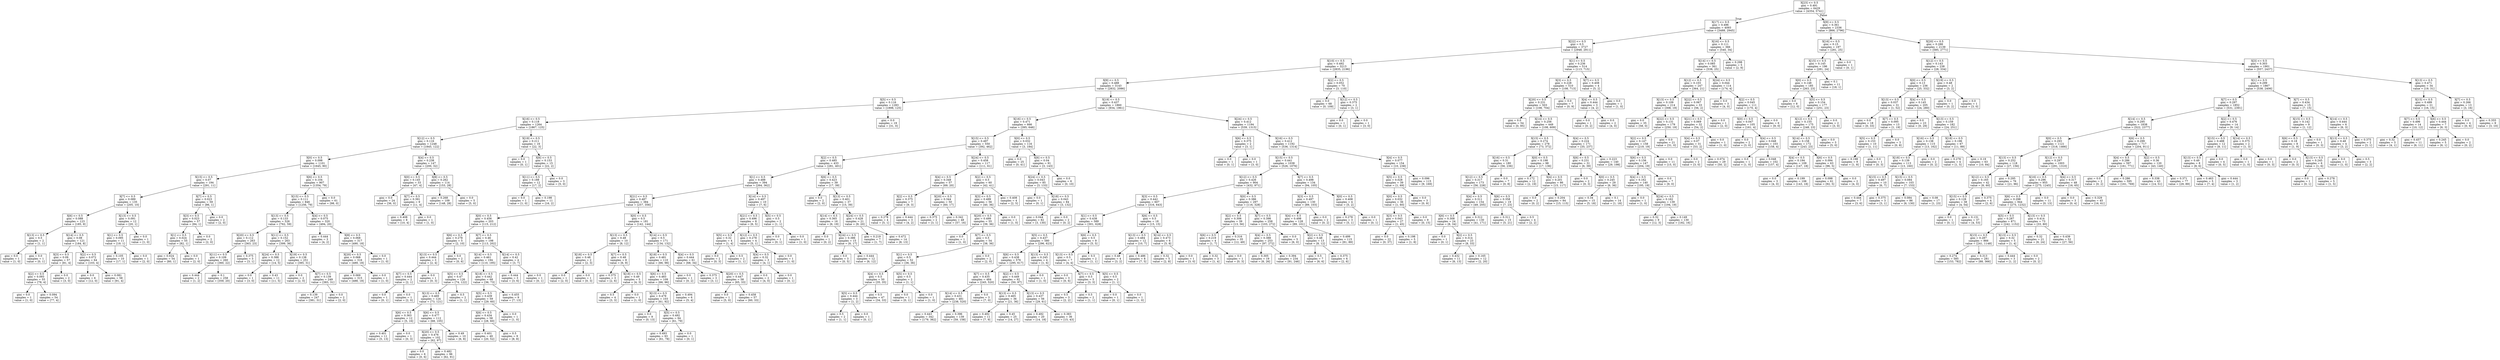 digraph Tree {
node [shape=box] ;
0 [label="X[23] <= 0.5\ngini = 0.491\nsamples = 6429\nvalue = [4354, 5741]"] ;
1 [label="X[17] <= 0.5\ngini = 0.496\nsamples = 4093\nvalue = [3488, 2945]"] ;
0 -> 1 [labeldistance=2.5, labelangle=45, headlabel="True"] ;
2 [label="X[22] <= 0.5\ngini = 0.5\nsamples = 3727\nvalue = [2948, 2911]"] ;
1 -> 2 ;
3 [label="X[10] <= 0.5\ngini = 0.492\nsamples = 3213\nvalue = [2835, 2196]"] ;
2 -> 3 ;
4 [label="X[9] <= 0.5\ngini = 0.488\nsamples = 3143\nvalue = [2832, 2086]"] ;
3 -> 4 ;
5 [label="X[5] <= 0.5\ngini = 0.116\nsamples = 1283\nvalue = [1898, 125]"] ;
4 -> 5 ;
6 [label="X[16] <= 0.5\ngini = 0.118\nsamples = 1264\nvalue = [1867, 125]"] ;
5 -> 6 ;
7 [label="X[12] <= 0.5\ngini = 0.116\nsamples = 1248\nvalue = [1845, 122]"] ;
6 -> 7 ;
8 [label="X[0] <= 0.5\ngini = 0.098\nsamples = 1101\nvalue = [1645, 90]"] ;
7 -> 8 ;
9 [label="X[15] <= 0.5\ngini = 0.07\nsamples = 194\nvalue = [291, 11]"] ;
8 -> 9 ;
10 [label="X[7] <= 0.5\ngini = 0.089\nsamples = 135\nvalue = [205, 10]"] ;
9 -> 10 ;
11 [label="X[6] <= 0.5\ngini = 0.088\nsamples = 123\nvalue = [185, 9]"] ;
10 -> 11 ;
12 [label="X[13] <= 0.5\ngini = 0.5\nsamples = 2\nvalue = [1, 1]"] ;
11 -> 12 ;
13 [label="gini = 0.0\nsamples = 1\nvalue = [1, 0]"] ;
12 -> 13 ;
14 [label="gini = 0.0\nsamples = 1\nvalue = [0, 1]"] ;
12 -> 14 ;
15 [label="X[14] <= 0.5\ngini = 0.08\nsamples = 121\nvalue = [184, 8]"] ;
11 -> 15 ;
16 [label="X[3] <= 0.5\ngini = 0.09\nsamples = 57\nvalue = [81, 4]"] ;
15 -> 16 ;
17 [label="X[2] <= 0.5\ngini = 0.093\nsamples = 55\nvalue = [78, 4]"] ;
16 -> 17 ;
18 [label="gini = 0.0\nsamples = 1\nvalue = [1, 0]"] ;
17 -> 18 ;
19 [label="gini = 0.094\nsamples = 54\nvalue = [77, 4]"] ;
17 -> 19 ;
20 [label="gini = 0.0\nsamples = 2\nvalue = [3, 0]"] ;
16 -> 20 ;
21 [label="X[2] <= 0.5\ngini = 0.072\nsamples = 64\nvalue = [103, 4]"] ;
15 -> 21 ;
22 [label="gini = 0.0\nsamples = 6\nvalue = [12, 0]"] ;
21 -> 22 ;
23 [label="gini = 0.081\nsamples = 58\nvalue = [91, 4]"] ;
21 -> 23 ;
24 [label="X[13] <= 0.5\ngini = 0.091\nsamples = 12\nvalue = [20, 1]"] ;
10 -> 24 ;
25 [label="X[1] <= 0.5\ngini = 0.095\nsamples = 11\nvalue = [19, 1]"] ;
24 -> 25 ;
26 [label="gini = 0.105\nsamples = 10\nvalue = [17, 1]"] ;
25 -> 26 ;
27 [label="gini = 0.0\nsamples = 1\nvalue = [2, 0]"] ;
25 -> 27 ;
28 [label="gini = 0.0\nsamples = 1\nvalue = [1, 0]"] ;
24 -> 28 ;
29 [label="X[7] <= 0.5\ngini = 0.023\nsamples = 59\nvalue = [86, 1]"] ;
9 -> 29 ;
30 [label="X[3] <= 0.5\ngini = 0.023\nsamples = 57\nvalue = [84, 1]"] ;
29 -> 30 ;
31 [label="X[1] <= 0.5\ngini = 0.024\nsamples = 55\nvalue = [82, 1]"] ;
30 -> 31 ;
32 [label="gini = 0.024\nsamples = 54\nvalue = [80, 1]"] ;
31 -> 32 ;
33 [label="gini = 0.0\nsamples = 1\nvalue = [2, 0]"] ;
31 -> 33 ;
34 [label="gini = 0.0\nsamples = 2\nvalue = [2, 0]"] ;
30 -> 34 ;
35 [label="gini = 0.0\nsamples = 2\nvalue = [2, 0]"] ;
29 -> 35 ;
36 [label="X[6] <= 0.5\ngini = 0.104\nsamples = 907\nvalue = [1354, 79]"] ;
8 -> 36 ;
37 [label="X[15] <= 0.5\ngini = 0.111\nsamples = 846\nvalue = [1256, 79]"] ;
36 -> 37 ;
38 [label="X[13] <= 0.5\ngini = 0.133\nsamples = 526\nvalue = [762, 59]"] ;
37 -> 38 ;
39 [label="X[20] <= 0.5\ngini = 0.112\nsamples = 263\nvalue = [363, 23]"] ;
38 -> 39 ;
40 [label="X[11] <= 0.5\ngini = 0.109\nsamples = 260\nvalue = [360, 22]"] ;
39 -> 40 ;
41 [label="gini = 0.444\nsamples = 2\nvalue = [1, 2]"] ;
40 -> 41 ;
42 [label="gini = 0.1\nsamples = 258\nvalue = [359, 20]"] ;
40 -> 42 ;
43 [label="gini = 0.375\nsamples = 3\nvalue = [3, 1]"] ;
39 -> 43 ;
44 [label="X[11] <= 0.5\ngini = 0.152\nsamples = 263\nvalue = [399, 36]"] ;
38 -> 44 ;
45 [label="X[24] <= 0.5\ngini = 0.388\nsamples = 12\nvalue = [14, 5]"] ;
44 -> 45 ;
46 [label="gini = 0.0\nsamples = 1\nvalue = [3, 0]"] ;
45 -> 46 ;
47 [label="gini = 0.43\nsamples = 11\nvalue = [11, 5]"] ;
45 -> 47 ;
48 [label="X[19] <= 0.5\ngini = 0.138\nsamples = 251\nvalue = [385, 31]"] ;
44 -> 48 ;
49 [label="gini = 0.0\nsamples = 2\nvalue = [2, 0]"] ;
48 -> 49 ;
50 [label="X[7] <= 0.5\ngini = 0.139\nsamples = 249\nvalue = [383, 31]"] ;
48 -> 50 ;
51 [label="gini = 0.139\nsamples = 247\nvalue = [381, 31]"] ;
50 -> 51 ;
52 [label="gini = 0.0\nsamples = 2\nvalue = [2, 0]"] ;
50 -> 52 ;
53 [label="X[4] <= 0.5\ngini = 0.075\nsamples = 320\nvalue = [494, 20]"] ;
37 -> 53 ;
54 [label="gini = 0.444\nsamples = 3\nvalue = [4, 2]"] ;
53 -> 54 ;
55 [label="X[8] <= 0.5\ngini = 0.068\nsamples = 317\nvalue = [490, 18]"] ;
53 -> 55 ;
56 [label="X[20] <= 0.5\ngini = 0.068\nsamples = 316\nvalue = [489, 18]"] ;
55 -> 56 ;
57 [label="gini = 0.069\nsamples = 315\nvalue = [488, 18]"] ;
56 -> 57 ;
58 [label="gini = 0.0\nsamples = 1\nvalue = [1, 0]"] ;
56 -> 58 ;
59 [label="gini = 0.0\nsamples = 1\nvalue = [1, 0]"] ;
55 -> 59 ;
60 [label="gini = 0.0\nsamples = 61\nvalue = [98, 0]"] ;
36 -> 60 ;
61 [label="X[4] <= 0.5\ngini = 0.238\nsamples = 147\nvalue = [200, 32]"] ;
7 -> 61 ;
62 [label="X[0] <= 0.5\ngini = 0.145\nsamples = 33\nvalue = [47, 4]"] ;
61 -> 62 ;
63 [label="gini = 0.0\nsamples = 24\nvalue = [36, 0]"] ;
62 -> 63 ;
64 [label="X[7] <= 0.5\ngini = 0.391\nsamples = 9\nvalue = [11, 4]"] ;
62 -> 64 ;
65 [label="gini = 0.408\nsamples = 8\nvalue = [10, 4]"] ;
64 -> 65 ;
66 [label="gini = 0.0\nsamples = 1\nvalue = [1, 0]"] ;
64 -> 66 ;
67 [label="X[8] <= 0.5\ngini = 0.262\nsamples = 114\nvalue = [153, 28]"] ;
61 -> 67 ;
68 [label="gini = 0.268\nsamples = 109\nvalue = [148, 28]"] ;
67 -> 68 ;
69 [label="gini = 0.0\nsamples = 5\nvalue = [5, 0]"] ;
67 -> 69 ;
70 [label="X[19] <= 0.5\ngini = 0.211\nsamples = 16\nvalue = [22, 3]"] ;
6 -> 70 ;
71 [label="gini = 0.0\nsamples = 1\nvalue = [0, 1]"] ;
70 -> 71 ;
72 [label="X[6] <= 0.5\ngini = 0.153\nsamples = 15\nvalue = [22, 2]"] ;
70 -> 72 ;
73 [label="X[11] <= 0.5\ngini = 0.188\nsamples = 12\nvalue = [17, 2]"] ;
72 -> 73 ;
74 [label="gini = 0.0\nsamples = 1\nvalue = [1, 0]"] ;
73 -> 74 ;
75 [label="gini = 0.198\nsamples = 11\nvalue = [16, 2]"] ;
73 -> 75 ;
76 [label="gini = 0.0\nsamples = 3\nvalue = [5, 0]"] ;
72 -> 76 ;
77 [label="gini = 0.0\nsamples = 19\nvalue = [31, 0]"] ;
5 -> 77 ;
78 [label="X[19] <= 0.5\ngini = 0.437\nsamples = 1860\nvalue = [934, 1961]"] ;
4 -> 78 ;
79 [label="X[16] <= 0.5\ngini = 0.471\nsamples = 666\nvalue = [395, 646]"] ;
78 -> 79 ;
80 [label="X[15] <= 0.5\ngini = 0.497\nsamples = 550\nvalue = [392, 462]"] ;
79 -> 80 ;
81 [label="X[2] <= 0.5\ngini = 0.485\nsamples = 433\nvalue = [281, 401]"] ;
80 -> 81 ;
82 [label="X[1] <= 0.5\ngini = 0.488\nsamples = 394\nvalue = [264, 362]"] ;
81 -> 82 ;
83 [label="X[21] <= 0.5\ngini = 0.487\nsamples = 384\nvalue = [257, 356]"] ;
82 -> 83 ;
84 [label="X[0] <= 0.5\ngini = 0.456\nsamples = 203\nvalue = [115, 212]"] ;
83 -> 84 ;
85 [label="X[6] <= 0.5\ngini = 0.278\nsamples = 5\nvalue = [2, 10]"] ;
84 -> 85 ;
86 [label="X[13] <= 0.5\ngini = 0.444\nsamples = 3\nvalue = [2, 4]"] ;
85 -> 86 ;
87 [label="X[7] <= 0.5\ngini = 0.444\nsamples = 2\nvalue = [2, 1]"] ;
86 -> 87 ;
88 [label="gini = 0.0\nsamples = 1\nvalue = [0, 1]"] ;
87 -> 88 ;
89 [label="gini = 0.0\nsamples = 1\nvalue = [2, 0]"] ;
87 -> 89 ;
90 [label="gini = 0.0\nsamples = 1\nvalue = [0, 3]"] ;
86 -> 90 ;
91 [label="gini = 0.0\nsamples = 2\nvalue = [0, 6]"] ;
85 -> 91 ;
92 [label="X[7] <= 0.5\ngini = 0.46\nsamples = 198\nvalue = [113, 202]"] ;
84 -> 92 ;
93 [label="X[14] <= 0.5\ngini = 0.461\nsamples = 194\nvalue = [110, 195]"] ;
92 -> 93 ;
94 [label="X[5] <= 0.5\ngini = 0.47\nsamples = 126\nvalue = [74, 122]"] ;
93 -> 94 ;
95 [label="X[13] <= 0.5\ngini = 0.469\nsamples = 124\nvalue = [73, 121]"] ;
94 -> 95 ;
96 [label="X[6] <= 0.5\ngini = 0.363\nsamples = 12\nvalue = [5, 16]"] ;
95 -> 96 ;
97 [label="gini = 0.401\nsamples = 11\nvalue = [5, 13]"] ;
96 -> 97 ;
98 [label="gini = 0.0\nsamples = 1\nvalue = [0, 3]"] ;
96 -> 98 ;
99 [label="X[6] <= 0.5\ngini = 0.477\nsamples = 112\nvalue = [68, 105]"] ;
95 -> 99 ;
100 [label="X[20] <= 0.5\ngini = 0.476\nsamples = 102\nvalue = [62, 97]"] ;
99 -> 100 ;
101 [label="gini = 0.0\nsamples = 6\nvalue = [0, 6]"] ;
100 -> 101 ;
102 [label="gini = 0.482\nsamples = 96\nvalue = [62, 91]"] ;
100 -> 102 ;
103 [label="gini = 0.49\nsamples = 10\nvalue = [6, 8]"] ;
99 -> 103 ;
104 [label="gini = 0.5\nsamples = 2\nvalue = [1, 1]"] ;
94 -> 104 ;
105 [label="X[18] <= 0.5\ngini = 0.442\nsamples = 68\nvalue = [36, 73]"] ;
93 -> 105 ;
106 [label="X[5] <= 0.5\ngini = 0.439\nsamples = 59\nvalue = [29, 60]"] ;
105 -> 106 ;
107 [label="X[6] <= 0.5\ngini = 0.434\nsamples = 58\nvalue = [28, 60]"] ;
106 -> 107 ;
108 [label="gini = 0.401\nsamples = 49\nvalue = [20, 52]"] ;
107 -> 108 ;
109 [label="gini = 0.5\nsamples = 9\nvalue = [8, 8]"] ;
107 -> 109 ;
110 [label="gini = 0.0\nsamples = 1\nvalue = [1, 0]"] ;
106 -> 110 ;
111 [label="gini = 0.455\nsamples = 9\nvalue = [7, 13]"] ;
105 -> 111 ;
112 [label="X[14] <= 0.5\ngini = 0.42\nsamples = 4\nvalue = [3, 7]"] ;
92 -> 112 ;
113 [label="gini = 0.444\nsamples = 3\nvalue = [3, 6]"] ;
112 -> 113 ;
114 [label="gini = 0.0\nsamples = 1\nvalue = [0, 1]"] ;
112 -> 114 ;
115 [label="X[0] <= 0.5\ngini = 0.5\nsamples = 181\nvalue = [142, 144]"] ;
83 -> 115 ;
116 [label="X[13] <= 0.5\ngini = 0.48\nsamples = 10\nvalue = [8, 12]"] ;
115 -> 116 ;
117 [label="X[18] <= 0.5\ngini = 0.48\nsamples = 2\nvalue = [2, 3]"] ;
116 -> 117 ;
118 [label="gini = 0.0\nsamples = 1\nvalue = [2, 0]"] ;
117 -> 118 ;
119 [label="gini = 0.0\nsamples = 1\nvalue = [0, 3]"] ;
117 -> 119 ;
120 [label="X[7] <= 0.5\ngini = 0.48\nsamples = 8\nvalue = [6, 9]"] ;
116 -> 120 ;
121 [label="gini = 0.375\nsamples = 3\nvalue = [2, 6]"] ;
120 -> 121 ;
122 [label="X[18] <= 0.5\ngini = 0.49\nsamples = 5\nvalue = [4, 3]"] ;
120 -> 122 ;
123 [label="gini = 0.5\nsamples = 4\nvalue = [3, 3]"] ;
122 -> 123 ;
124 [label="gini = 0.0\nsamples = 1\nvalue = [1, 0]"] ;
122 -> 124 ;
125 [label="X[14] <= 0.5\ngini = 0.5\nsamples = 171\nvalue = [134, 132]"] ;
115 -> 125 ;
126 [label="X[18] <= 0.5\ngini = 0.481\nsamples = 110\nvalue = [66, 98]"] ;
125 -> 126 ;
127 [label="X[6] <= 0.5\ngini = 0.483\nsamples = 109\nvalue = [66, 96]"] ;
126 -> 127 ;
128 [label="X[13] <= 0.5\ngini = 0.479\nsamples = 103\nvalue = [61, 92]"] ;
127 -> 128 ;
129 [label="gini = 0.0\nsamples = 9\nvalue = [0, 13]"] ;
128 -> 129 ;
130 [label="X[5] <= 0.5\ngini = 0.492\nsamples = 94\nvalue = [61, 79]"] ;
128 -> 130 ;
131 [label="gini = 0.493\nsamples = 93\nvalue = [61, 78]"] ;
130 -> 131 ;
132 [label="gini = 0.0\nsamples = 1\nvalue = [0, 1]"] ;
130 -> 132 ;
133 [label="gini = 0.494\nsamples = 6\nvalue = [5, 4]"] ;
127 -> 133 ;
134 [label="gini = 0.0\nsamples = 1\nvalue = [0, 2]"] ;
126 -> 134 ;
135 [label="X[4] <= 0.5\ngini = 0.444\nsamples = 61\nvalue = [68, 34]"] ;
125 -> 135 ;
136 [label="gini = 0.375\nsamples = 3\nvalue = [3, 1]"] ;
135 -> 136 ;
137 [label="X[20] <= 0.5\ngini = 0.447\nsamples = 58\nvalue = [65, 33]"] ;
135 -> 137 ;
138 [label="gini = 0.0\nsamples = 1\nvalue = [5, 0]"] ;
137 -> 138 ;
139 [label="gini = 0.458\nsamples = 57\nvalue = [60, 33]"] ;
137 -> 139 ;
140 [label="X[14] <= 0.5\ngini = 0.497\nsamples = 10\nvalue = [7, 6]"] ;
82 -> 140 ;
141 [label="X[21] <= 0.5\ngini = 0.496\nsamples = 8\nvalue = [6, 5]"] ;
140 -> 141 ;
142 [label="X[5] <= 0.5\ngini = 0.32\nsamples = 4\nvalue = [1, 4]"] ;
141 -> 142 ;
143 [label="gini = 0.0\nsamples = 2\nvalue = [0, 3]"] ;
142 -> 143 ;
144 [label="gini = 0.5\nsamples = 2\nvalue = [1, 1]"] ;
142 -> 144 ;
145 [label="X[12] <= 0.5\ngini = 0.278\nsamples = 4\nvalue = [5, 1]"] ;
141 -> 145 ;
146 [label="X[4] <= 0.5\ngini = 0.32\nsamples = 3\nvalue = [4, 1]"] ;
145 -> 146 ;
147 [label="gini = 0.0\nsamples = 2\nvalue = [4, 0]"] ;
146 -> 147 ;
148 [label="gini = 0.0\nsamples = 1\nvalue = [0, 1]"] ;
146 -> 148 ;
149 [label="gini = 0.0\nsamples = 1\nvalue = [1, 0]"] ;
145 -> 149 ;
150 [label="X[5] <= 0.5\ngini = 0.5\nsamples = 2\nvalue = [1, 1]"] ;
140 -> 150 ;
151 [label="gini = 0.0\nsamples = 1\nvalue = [0, 1]"] ;
150 -> 151 ;
152 [label="gini = 0.0\nsamples = 1\nvalue = [1, 0]"] ;
150 -> 152 ;
153 [label="X[6] <= 0.5\ngini = 0.423\nsamples = 39\nvalue = [17, 39]"] ;
81 -> 153 ;
154 [label="gini = 0.0\nsamples = 2\nvalue = [2, 0]"] ;
153 -> 154 ;
155 [label="X[13] <= 0.5\ngini = 0.401\nsamples = 37\nvalue = [15, 39]"] ;
153 -> 155 ;
156 [label="X[14] <= 0.5\ngini = 0.365\nsamples = 16\nvalue = [6, 19]"] ;
155 -> 156 ;
157 [label="gini = 0.0\nsamples = 1\nvalue = [0, 2]"] ;
156 -> 157 ;
158 [label="X[24] <= 0.5\ngini = 0.386\nsamples = 15\nvalue = [6, 17]"] ;
156 -> 158 ;
159 [label="gini = 0.0\nsamples = 3\nvalue = [0, 5]"] ;
158 -> 159 ;
160 [label="gini = 0.444\nsamples = 12\nvalue = [6, 12]"] ;
158 -> 160 ;
161 [label="X[24] <= 0.5\ngini = 0.428\nsamples = 21\nvalue = [9, 20]"] ;
155 -> 161 ;
162 [label="gini = 0.219\nsamples = 7\nvalue = [1, 7]"] ;
161 -> 162 ;
163 [label="gini = 0.472\nsamples = 14\nvalue = [8, 13]"] ;
161 -> 163 ;
164 [label="X[24] <= 0.5\ngini = 0.458\nsamples = 117\nvalue = [111, 61]"] ;
80 -> 164 ;
165 [label="X[4] <= 0.5\ngini = 0.348\nsamples = 57\nvalue = [69, 20]"] ;
164 -> 165 ;
166 [label="X[2] <= 0.5\ngini = 0.375\nsamples = 7\nvalue = [9, 3]"] ;
165 -> 166 ;
167 [label="gini = 0.278\nsamples = 4\nvalue = [5, 1]"] ;
166 -> 167 ;
168 [label="gini = 0.444\nsamples = 3\nvalue = [4, 2]"] ;
166 -> 168 ;
169 [label="X[20] <= 0.5\ngini = 0.344\nsamples = 50\nvalue = [60, 17]"] ;
165 -> 169 ;
170 [label="gini = 0.375\nsamples = 2\nvalue = [3, 1]"] ;
169 -> 170 ;
171 [label="gini = 0.342\nsamples = 48\nvalue = [57, 16]"] ;
169 -> 171 ;
172 [label="X[2] <= 0.5\ngini = 0.5\nsamples = 60\nvalue = [42, 41]"] ;
164 -> 172 ;
173 [label="X[3] <= 0.5\ngini = 0.499\nsamples = 56\nvalue = [40, 36]"] ;
172 -> 173 ;
174 [label="X[20] <= 0.5\ngini = 0.499\nsamples = 55\nvalue = [39, 36]"] ;
173 -> 174 ;
175 [label="gini = 0.0\nsamples = 1\nvalue = [1, 0]"] ;
174 -> 175 ;
176 [label="X[7] <= 0.5\ngini = 0.5\nsamples = 54\nvalue = [38, 36]"] ;
174 -> 176 ;
177 [label="X[1] <= 0.5\ngini = 0.5\nsamples = 52\nvalue = [36, 36]"] ;
176 -> 177 ;
178 [label="X[4] <= 0.5\ngini = 0.5\nsamples = 50\nvalue = [35, 35]"] ;
177 -> 178 ;
179 [label="X[5] <= 0.5\ngini = 0.444\nsamples = 3\nvalue = [1, 2]"] ;
178 -> 179 ;
180 [label="gini = 0.5\nsamples = 2\nvalue = [1, 1]"] ;
179 -> 180 ;
181 [label="gini = 0.0\nsamples = 1\nvalue = [0, 1]"] ;
179 -> 181 ;
182 [label="gini = 0.5\nsamples = 47\nvalue = [34, 33]"] ;
178 -> 182 ;
183 [label="X[5] <= 0.5\ngini = 0.5\nsamples = 2\nvalue = [1, 1]"] ;
177 -> 183 ;
184 [label="gini = 0.0\nsamples = 1\nvalue = [0, 1]"] ;
183 -> 184 ;
185 [label="gini = 0.0\nsamples = 1\nvalue = [1, 0]"] ;
183 -> 185 ;
186 [label="gini = 0.0\nsamples = 2\nvalue = [2, 0]"] ;
176 -> 186 ;
187 [label="gini = 0.0\nsamples = 1\nvalue = [1, 0]"] ;
173 -> 187 ;
188 [label="gini = 0.408\nsamples = 4\nvalue = [2, 5]"] ;
172 -> 188 ;
189 [label="X[0] <= 0.5\ngini = 0.032\nsamples = 116\nvalue = [3, 184]"] ;
79 -> 189 ;
190 [label="gini = 0.0\nsamples = 25\nvalue = [0, 41]"] ;
189 -> 190 ;
191 [label="X[6] <= 0.5\ngini = 0.04\nsamples = 91\nvalue = [3, 143]"] ;
189 -> 191 ;
192 [label="X[24] <= 0.5\ngini = 0.043\nsamples = 85\nvalue = [3, 133]"] ;
191 -> 192 ;
193 [label="gini = 0.0\nsamples = 1\nvalue = [0, 1]"] ;
192 -> 193 ;
194 [label="X[18] <= 0.5\ngini = 0.043\nsamples = 84\nvalue = [3, 132]"] ;
192 -> 194 ;
195 [label="gini = 0.044\nsamples = 82\nvalue = [3, 130]"] ;
194 -> 195 ;
196 [label="gini = 0.0\nsamples = 2\nvalue = [0, 2]"] ;
194 -> 196 ;
197 [label="gini = 0.0\nsamples = 6\nvalue = [0, 10]"] ;
191 -> 197 ;
198 [label="X[24] <= 0.5\ngini = 0.412\nsamples = 1194\nvalue = [539, 1315]"] ;
78 -> 198 ;
199 [label="X[6] <= 0.5\ngini = 0.375\nsamples = 2\nvalue = [3, 1]"] ;
198 -> 199 ;
200 [label="gini = 0.0\nsamples = 1\nvalue = [0, 1]"] ;
199 -> 200 ;
201 [label="gini = 0.0\nsamples = 1\nvalue = [3, 0]"] ;
199 -> 201 ;
202 [label="X[16] <= 0.5\ngini = 0.412\nsamples = 1192\nvalue = [536, 1314]"] ;
198 -> 202 ;
203 [label="X[15] <= 0.5\ngini = 0.441\nsamples = 1038\nvalue = [526, 1076]"] ;
202 -> 203 ;
204 [label="X[12] <= 0.5\ngini = 0.426\nsamples = 904\nvalue = [432, 971]"] ;
203 -> 204 ;
205 [label="X[3] <= 0.5\ngini = 0.442\nsamples = 607\nvalue = [316, 643]"] ;
204 -> 205 ;
206 [label="X[1] <= 0.5\ngini = 0.438\nsamples = 589\nvalue = [301, 628]"] ;
205 -> 206 ;
207 [label="X[5] <= 0.5\ngini = 0.437\nsamples = 580\nvalue = [296, 623]"] ;
206 -> 207 ;
208 [label="X[6] <= 0.5\ngini = 0.438\nsamples = 576\nvalue = [295, 617]"] ;
207 -> 208 ;
209 [label="X[7] <= 0.5\ngini = 0.435\nsamples = 484\nvalue = [245, 520]"] ;
208 -> 209 ;
210 [label="X[14] <= 0.5\ngini = 0.431\nsamples = 481\nvalue = [238, 520]"] ;
209 -> 210 ;
211 [label="gini = 0.443\nsamples = 342\nvalue = [179, 362]"] ;
210 -> 211 ;
212 [label="gini = 0.396\nsamples = 139\nvalue = [59, 158]"] ;
210 -> 212 ;
213 [label="gini = 0.0\nsamples = 3\nvalue = [7, 0]"] ;
209 -> 213 ;
214 [label="X[2] <= 0.5\ngini = 0.449\nsamples = 92\nvalue = [50, 97]"] ;
208 -> 214 ;
215 [label="X[13] <= 0.5\ngini = 0.465\nsamples = 36\nvalue = [21, 36]"] ;
214 -> 215 ;
216 [label="gini = 0.492\nsamples = 11\nvalue = [7, 9]"] ;
215 -> 216 ;
217 [label="gini = 0.45\nsamples = 25\nvalue = [14, 27]"] ;
215 -> 217 ;
218 [label="X[13] <= 0.5\ngini = 0.437\nsamples = 56\nvalue = [29, 61]"] ;
214 -> 218 ;
219 [label="gini = 0.492\nsamples = 20\nvalue = [14, 18]"] ;
218 -> 219 ;
220 [label="gini = 0.383\nsamples = 36\nvalue = [15, 43]"] ;
218 -> 220 ;
221 [label="X[13] <= 0.5\ngini = 0.245\nsamples = 4\nvalue = [1, 6]"] ;
207 -> 221 ;
222 [label="gini = 0.0\nsamples = 1\nvalue = [1, 0]"] ;
221 -> 222 ;
223 [label="gini = 0.0\nsamples = 3\nvalue = [0, 6]"] ;
221 -> 223 ;
224 [label="X[6] <= 0.5\ngini = 0.5\nsamples = 9\nvalue = [5, 5]"] ;
206 -> 224 ;
225 [label="X[13] <= 0.5\ngini = 0.5\nsamples = 7\nvalue = [4, 4]"] ;
224 -> 225 ;
226 [label="X[7] <= 0.5\ngini = 0.5\nsamples = 5\nvalue = [3, 3]"] ;
225 -> 226 ;
227 [label="gini = 0.5\nsamples = 3\nvalue = [2, 2]"] ;
226 -> 227 ;
228 [label="gini = 0.5\nsamples = 2\nvalue = [1, 1]"] ;
226 -> 228 ;
229 [label="X[5] <= 0.5\ngini = 0.5\nsamples = 2\nvalue = [1, 1]"] ;
225 -> 229 ;
230 [label="gini = 0.0\nsamples = 1\nvalue = [0, 1]"] ;
229 -> 230 ;
231 [label="gini = 0.0\nsamples = 1\nvalue = [1, 0]"] ;
229 -> 231 ;
232 [label="gini = 0.5\nsamples = 2\nvalue = [1, 1]"] ;
224 -> 232 ;
233 [label="X[6] <= 0.5\ngini = 0.5\nsamples = 18\nvalue = [15, 15]"] ;
205 -> 233 ;
234 [label="X[13] <= 0.5\ngini = 0.484\nsamples = 12\nvalue = [10, 7]"] ;
233 -> 234 ;
235 [label="gini = 0.48\nsamples = 4\nvalue = [3, 2]"] ;
234 -> 235 ;
236 [label="gini = 0.486\nsamples = 8\nvalue = [7, 5]"] ;
234 -> 236 ;
237 [label="X[14] <= 0.5\ngini = 0.473\nsamples = 6\nvalue = [5, 8]"] ;
233 -> 237 ;
238 [label="gini = 0.32\nsamples = 5\nvalue = [2, 8]"] ;
237 -> 238 ;
239 [label="gini = 0.0\nsamples = 1\nvalue = [3, 0]"] ;
237 -> 239 ;
240 [label="X[0] <= 0.5\ngini = 0.386\nsamples = 297\nvalue = [116, 328]"] ;
204 -> 240 ;
241 [label="X[2] <= 0.5\ngini = 0.306\nsamples = 39\nvalue = [13, 56]"] ;
240 -> 241 ;
242 [label="X[6] <= 0.5\ngini = 0.219\nsamples = 4\nvalue = [1, 7]"] ;
241 -> 242 ;
243 [label="gini = 0.32\nsamples = 3\nvalue = [1, 4]"] ;
242 -> 243 ;
244 [label="gini = 0.0\nsamples = 1\nvalue = [0, 3]"] ;
242 -> 244 ;
245 [label="gini = 0.316\nsamples = 35\nvalue = [12, 49]"] ;
241 -> 245 ;
246 [label="X[7] <= 0.5\ngini = 0.398\nsamples = 258\nvalue = [103, 272]"] ;
240 -> 246 ;
247 [label="X[4] <= 0.5\ngini = 0.388\nsamples = 253\nvalue = [97, 272]"] ;
246 -> 247 ;
248 [label="gini = 0.305\nsamples = 19\nvalue = [6, 26]"] ;
247 -> 248 ;
249 [label="gini = 0.394\nsamples = 234\nvalue = [91, 246]"] ;
247 -> 249 ;
250 [label="gini = 0.0\nsamples = 5\nvalue = [6, 0]"] ;
246 -> 250 ;
251 [label="X[7] <= 0.5\ngini = 0.498\nsamples = 134\nvalue = [94, 105]"] ;
203 -> 251 ;
252 [label="X[3] <= 0.5\ngini = 0.497\nsamples = 130\nvalue = [89, 103]"] ;
251 -> 252 ;
253 [label="X[4] <= 0.5\ngini = 0.498\nsamples = 128\nvalue = [89, 101]"] ;
252 -> 253 ;
254 [label="X[2] <= 0.5\ngini = 0.48\nsamples = 13\nvalue = [8, 12]"] ;
253 -> 254 ;
255 [label="gini = 0.5\nsamples = 7\nvalue = [6, 6]"] ;
254 -> 255 ;
256 [label="gini = 0.375\nsamples = 6\nvalue = [2, 6]"] ;
254 -> 256 ;
257 [label="gini = 0.499\nsamples = 115\nvalue = [81, 89]"] ;
253 -> 257 ;
258 [label="gini = 0.0\nsamples = 2\nvalue = [0, 2]"] ;
252 -> 258 ;
259 [label="X[0] <= 0.5\ngini = 0.408\nsamples = 4\nvalue = [5, 2]"] ;
251 -> 259 ;
260 [label="gini = 0.278\nsamples = 3\nvalue = [5, 1]"] ;
259 -> 260 ;
261 [label="gini = 0.0\nsamples = 1\nvalue = [0, 1]"] ;
259 -> 261 ;
262 [label="X[4] <= 0.5\ngini = 0.077\nsamples = 154\nvalue = [10, 238]"] ;
202 -> 262 ;
263 [label="X[5] <= 0.5\ngini = 0.028\nsamples = 39\nvalue = [1, 69]"] ;
262 -> 263 ;
264 [label="X[0] <= 0.5\ngini = 0.032\nsamples = 36\nvalue = [1, 60]"] ;
263 -> 264 ;
265 [label="X[3] <= 0.5\ngini = 0.043\nsamples = 27\nvalue = [1, 45]"] ;
264 -> 265 ;
266 [label="gini = 0.0\nsamples = 22\nvalue = [0, 37]"] ;
265 -> 266 ;
267 [label="gini = 0.198\nsamples = 5\nvalue = [1, 8]"] ;
265 -> 267 ;
268 [label="gini = 0.0\nsamples = 9\nvalue = [0, 15]"] ;
264 -> 268 ;
269 [label="gini = 0.0\nsamples = 3\nvalue = [0, 9]"] ;
263 -> 269 ;
270 [label="gini = 0.096\nsamples = 115\nvalue = [9, 169]"] ;
262 -> 270 ;
271 [label="X[2] <= 0.5\ngini = 0.052\nsamples = 70\nvalue = [3, 110]"] ;
3 -> 271 ;
272 [label="gini = 0.0\nsamples = 68\nvalue = [0, 109]"] ;
271 -> 272 ;
273 [label="X[12] <= 0.5\ngini = 0.375\nsamples = 2\nvalue = [3, 1]"] ;
271 -> 273 ;
274 [label="gini = 0.0\nsamples = 1\nvalue = [0, 1]"] ;
273 -> 274 ;
275 [label="gini = 0.0\nsamples = 1\nvalue = [3, 0]"] ;
273 -> 275 ;
276 [label="X[1] <= 0.5\ngini = 0.236\nsamples = 514\nvalue = [113, 715]"] ;
2 -> 276 ;
277 [label="X[3] <= 0.5\ngini = 0.228\nsamples = 510\nvalue = [108, 713]"] ;
276 -> 277 ;
278 [label="X[20] <= 0.5\ngini = 0.231\nsamples = 503\nvalue = [108, 704]"] ;
277 -> 278 ;
279 [label="gini = 0.0\nsamples = 54\nvalue = [0, 95]"] ;
278 -> 279 ;
280 [label="X[14] <= 0.5\ngini = 0.256\nsamples = 449\nvalue = [108, 609]"] ;
278 -> 280 ;
281 [label="X[15] <= 0.5\ngini = 0.274\nsamples = 278\nvalue = [73, 372]"] ;
280 -> 281 ;
282 [label="X[16] <= 0.5\ngini = 0.31\nsamples = 180\nvalue = [56, 236]"] ;
281 -> 282 ;
283 [label="X[12] <= 0.5\ngini = 0.317\nsamples = 173\nvalue = [56, 228]"] ;
282 -> 283 ;
284 [label="X[4] <= 0.5\ngini = 0.311\nsamples = 154\nvalue = [49, 205]"] ;
283 -> 284 ;
285 [label="X[6] <= 0.5\ngini = 0.308\nsamples = 24\nvalue = [8, 34]"] ;
284 -> 285 ;
286 [label="gini = 0.0\nsamples = 1\nvalue = [0, 1]"] ;
285 -> 286 ;
287 [label="X[2] <= 0.5\ngini = 0.314\nsamples = 23\nvalue = [8, 33]"] ;
285 -> 287 ;
288 [label="gini = 0.432\nsamples = 11\nvalue = [6, 13]"] ;
287 -> 288 ;
289 [label="gini = 0.165\nsamples = 12\nvalue = [2, 20]"] ;
287 -> 289 ;
290 [label="gini = 0.312\nsamples = 130\nvalue = [41, 171]"] ;
284 -> 290 ;
291 [label="X[6] <= 0.5\ngini = 0.358\nsamples = 19\nvalue = [7, 23]"] ;
283 -> 291 ;
292 [label="gini = 0.311\nsamples = 15\nvalue = [5, 21]"] ;
291 -> 292 ;
293 [label="gini = 0.5\nsamples = 4\nvalue = [2, 2]"] ;
291 -> 293 ;
294 [label="gini = 0.0\nsamples = 7\nvalue = [0, 8]"] ;
282 -> 294 ;
295 [label="X[0] <= 0.5\ngini = 0.198\nsamples = 98\nvalue = [17, 136]"] ;
281 -> 295 ;
296 [label="gini = 0.172\nsamples = 12\nvalue = [2, 19]"] ;
295 -> 296 ;
297 [label="X[4] <= 0.5\ngini = 0.201\nsamples = 86\nvalue = [15, 117]"] ;
295 -> 297 ;
298 [label="gini = 0.0\nsamples = 2\nvalue = [0, 2]"] ;
297 -> 298 ;
299 [label="gini = 0.204\nsamples = 84\nvalue = [15, 115]"] ;
297 -> 299 ;
300 [label="X[4] <= 0.5\ngini = 0.224\nsamples = 171\nvalue = [35, 237]"] ;
280 -> 300 ;
301 [label="X[6] <= 0.5\ngini = 0.231\nsamples = 31\nvalue = [6, 39]"] ;
300 -> 301 ;
302 [label="gini = 0.0\nsamples = 2\nvalue = [0, 3]"] ;
301 -> 302 ;
303 [label="X[0] <= 0.5\ngini = 0.245\nsamples = 29\nvalue = [6, 36]"] ;
301 -> 303 ;
304 [label="gini = 0.34\nsamples = 15\nvalue = [5, 18]"] ;
303 -> 304 ;
305 [label="gini = 0.1\nsamples = 14\nvalue = [1, 18]"] ;
303 -> 305 ;
306 [label="gini = 0.223\nsamples = 140\nvalue = [29, 198]"] ;
300 -> 306 ;
307 [label="gini = 0.0\nsamples = 7\nvalue = [0, 9]"] ;
277 -> 307 ;
308 [label="X[7] <= 0.5\ngini = 0.408\nsamples = 4\nvalue = [5, 2]"] ;
276 -> 308 ;
309 [label="X[4] <= 0.5\ngini = 0.444\nsamples = 3\nvalue = [4, 2]"] ;
308 -> 309 ;
310 [label="gini = 0.0\nsamples = 1\nvalue = [0, 2]"] ;
309 -> 310 ;
311 [label="gini = 0.0\nsamples = 2\nvalue = [4, 0]"] ;
309 -> 311 ;
312 [label="gini = 0.0\nsamples = 1\nvalue = [1, 0]"] ;
308 -> 312 ;
313 [label="X[16] <= 0.5\ngini = 0.111\nsamples = 366\nvalue = [540, 34]"] ;
1 -> 313 ;
314 [label="X[14] <= 0.5\ngini = 0.085\nsamples = 361\nvalue = [538, 25]"] ;
313 -> 314 ;
315 [label="X[12] <= 0.5\ngini = 0.103\nsamples = 247\nvalue = [364, 21]"] ;
314 -> 315 ;
316 [label="X[13] <= 0.5\ngini = 0.109\nsamples = 214\nvalue = [308, 19]"] ;
315 -> 316 ;
317 [label="gini = 0.0\nsamples = 35\nvalue = [58, 0]"] ;
316 -> 317 ;
318 [label="X[22] <= 0.5\ngini = 0.131\nsamples = 179\nvalue = [250, 19]"] ;
316 -> 318 ;
319 [label="X[2] <= 0.5\ngini = 0.147\nsamples = 158\nvalue = [219, 19]"] ;
318 -> 319 ;
320 [label="X[6] <= 0.5\ngini = 0.156\nsamples = 147\nvalue = [204, 19]"] ;
319 -> 320 ;
321 [label="X[4] <= 0.5\ngini = 0.162\nsamples = 140\nvalue = [195, 19]"] ;
320 -> 321 ;
322 [label="gini = 0.0\nsamples = 1\nvalue = [1, 0]"] ;
321 -> 322 ;
323 [label="X[24] <= 0.5\ngini = 0.162\nsamples = 139\nvalue = [194, 19]"] ;
321 -> 323 ;
324 [label="gini = 0.32\nsamples = 9\nvalue = [12, 3]"] ;
323 -> 324 ;
325 [label="gini = 0.149\nsamples = 130\nvalue = [182, 16]"] ;
323 -> 325 ;
326 [label="gini = 0.0\nsamples = 7\nvalue = [9, 0]"] ;
320 -> 326 ;
327 [label="gini = 0.0\nsamples = 11\nvalue = [15, 0]"] ;
319 -> 327 ;
328 [label="gini = 0.0\nsamples = 21\nvalue = [31, 0]"] ;
318 -> 328 ;
329 [label="X[22] <= 0.5\ngini = 0.067\nsamples = 33\nvalue = [56, 2]"] ;
315 -> 329 ;
330 [label="X[21] <= 0.5\ngini = 0.069\nsamples = 32\nvalue = [54, 2]"] ;
329 -> 330 ;
331 [label="X[4] <= 0.5\ngini = 0.07\nsamples = 31\nvalue = [53, 2]"] ;
330 -> 331 ;
332 [label="gini = 0.0\nsamples = 2\nvalue = [3, 0]"] ;
331 -> 332 ;
333 [label="gini = 0.074\nsamples = 29\nvalue = [50, 2]"] ;
331 -> 333 ;
334 [label="gini = 0.0\nsamples = 1\nvalue = [1, 0]"] ;
330 -> 334 ;
335 [label="gini = 0.0\nsamples = 1\nvalue = [2, 0]"] ;
329 -> 335 ;
336 [label="X[24] <= 0.5\ngini = 0.044\nsamples = 114\nvalue = [174, 4]"] ;
314 -> 336 ;
337 [label="gini = 0.0\nsamples = 3\nvalue = [4, 0]"] ;
336 -> 337 ;
338 [label="X[2] <= 0.5\ngini = 0.045\nsamples = 111\nvalue = [170, 4]"] ;
336 -> 338 ;
339 [label="X[0] <= 0.5\ngini = 0.047\nsamples = 105\nvalue = [161, 4]"] ;
338 -> 339 ;
340 [label="gini = 0.0\nsamples = 2\nvalue = [3, 0]"] ;
339 -> 340 ;
341 [label="X[4] <= 0.5\ngini = 0.048\nsamples = 103\nvalue = [158, 4]"] ;
339 -> 341 ;
342 [label="gini = 0.0\nsamples = 1\nvalue = [1, 0]"] ;
341 -> 342 ;
343 [label="gini = 0.048\nsamples = 102\nvalue = [157, 4]"] ;
341 -> 343 ;
344 [label="gini = 0.0\nsamples = 6\nvalue = [9, 0]"] ;
338 -> 344 ;
345 [label="gini = 0.298\nsamples = 5\nvalue = [2, 9]"] ;
313 -> 345 ;
346 [label="X[9] <= 0.5\ngini = 0.361\nsamples = 2336\nvalue = [866, 2796]"] ;
0 -> 346 [labeldistance=2.5, labelangle=-45, headlabel="False"] ;
347 [label="X[16] <= 0.5\ngini = 0.15\nsamples = 197\nvalue = [281, 25]"] ;
346 -> 347 ;
348 [label="X[15] <= 0.5\ngini = 0.145\nsamples = 196\nvalue = [281, 24]"] ;
347 -> 348 ;
349 [label="X[0] <= 0.5\ngini = 0.148\nsamples = 185\nvalue = [263, 23]"] ;
348 -> 349 ;
350 [label="gini = 0.0\nsamples = 8\nvalue = [12, 0]"] ;
349 -> 350 ;
351 [label="X[5] <= 0.5\ngini = 0.154\nsamples = 177\nvalue = [251, 23]"] ;
349 -> 351 ;
352 [label="X[12] <= 0.5\ngini = 0.155\nsamples = 175\nvalue = [248, 23]"] ;
351 -> 352 ;
353 [label="X[14] <= 0.5\ngini = 0.158\nsamples = 172\nvalue = [243, 23]"] ;
352 -> 353 ;
354 [label="X[4] <= 0.5\ngini = 0.194\nsamples = 109\nvalue = [147, 18]"] ;
353 -> 354 ;
355 [label="gini = 0.0\nsamples = 3\nvalue = [4, 0]"] ;
354 -> 355 ;
356 [label="gini = 0.199\nsamples = 106\nvalue = [143, 18]"] ;
354 -> 356 ;
357 [label="X[6] <= 0.5\ngini = 0.094\nsamples = 63\nvalue = [96, 5]"] ;
353 -> 357 ;
358 [label="gini = 0.098\nsamples = 61\nvalue = [92, 5]"] ;
357 -> 358 ;
359 [label="gini = 0.0\nsamples = 2\nvalue = [4, 0]"] ;
357 -> 359 ;
360 [label="gini = 0.0\nsamples = 3\nvalue = [5, 0]"] ;
352 -> 360 ;
361 [label="gini = 0.0\nsamples = 2\nvalue = [3, 0]"] ;
351 -> 361 ;
362 [label="gini = 0.1\nsamples = 11\nvalue = [18, 1]"] ;
348 -> 362 ;
363 [label="gini = 0.0\nsamples = 1\nvalue = [0, 1]"] ;
347 -> 363 ;
364 [label="X[20] <= 0.5\ngini = 0.288\nsamples = 2139\nvalue = [585, 2771]"] ;
346 -> 364 ;
365 [label="X[12] <= 0.5\ngini = 0.143\nsamples = 238\nvalue = [28, 334]"] ;
364 -> 365 ;
366 [label="X[0] <= 0.5\ngini = 0.13\nsamples = 236\nvalue = [25, 332]"] ;
365 -> 366 ;
367 [label="X[13] <= 0.5\ngini = 0.037\nsamples = 31\nvalue = [1, 52]"] ;
366 -> 367 ;
368 [label="gini = 0.0\nsamples = 18\nvalue = [0, 33]"] ;
367 -> 368 ;
369 [label="X[7] <= 0.5\ngini = 0.095\nsamples = 13\nvalue = [1, 19]"] ;
367 -> 369 ;
370 [label="X[5] <= 0.5\ngini = 0.153\nsamples = 10\nvalue = [1, 11]"] ;
369 -> 370 ;
371 [label="gini = 0.198\nsamples = 9\nvalue = [1, 8]"] ;
370 -> 371 ;
372 [label="gini = 0.0\nsamples = 1\nvalue = [0, 3]"] ;
370 -> 372 ;
373 [label="gini = 0.0\nsamples = 3\nvalue = [0, 8]"] ;
369 -> 373 ;
374 [label="X[4] <= 0.5\ngini = 0.145\nsamples = 205\nvalue = [24, 280]"] ;
366 -> 374 ;
375 [label="gini = 0.0\nsamples = 23\nvalue = [0, 29]"] ;
374 -> 375 ;
376 [label="X[13] <= 0.5\ngini = 0.159\nsamples = 182\nvalue = [24, 251]"] ;
374 -> 376 ;
377 [label="X[16] <= 0.5\ngini = 0.138\nsamples = 115\nvalue = [13, 162]"] ;
376 -> 377 ;
378 [label="X[18] <= 0.5\ngini = 0.139\nsamples = 113\nvalue = [13, 160]"] ;
377 -> 378 ;
379 [label="X[15] <= 0.5\ngini = 0.497\nsamples = 10\nvalue = [6, 7]"] ;
378 -> 379 ;
380 [label="gini = 0.444\nsamples = 7\nvalue = [3, 6]"] ;
379 -> 380 ;
381 [label="gini = 0.375\nsamples = 3\nvalue = [3, 1]"] ;
379 -> 381 ;
382 [label="X[15] <= 0.5\ngini = 0.084\nsamples = 103\nvalue = [7, 153]"] ;
378 -> 382 ;
383 [label="gini = 0.084\nsamples = 86\nvalue = [6, 130]"] ;
382 -> 383 ;
384 [label="gini = 0.08\nsamples = 17\nvalue = [1, 23]"] ;
382 -> 384 ;
385 [label="gini = 0.0\nsamples = 2\nvalue = [0, 2]"] ;
377 -> 385 ;
386 [label="X[18] <= 0.5\ngini = 0.196\nsamples = 67\nvalue = [11, 89]"] ;
376 -> 386 ;
387 [label="gini = 0.278\nsamples = 4\nvalue = [1, 5]"] ;
386 -> 387 ;
388 [label="gini = 0.19\nsamples = 63\nvalue = [10, 84]"] ;
386 -> 388 ;
389 [label="X[19] <= 0.5\ngini = 0.48\nsamples = 2\nvalue = [3, 2]"] ;
365 -> 389 ;
390 [label="gini = 0.0\nsamples = 1\nvalue = [0, 2]"] ;
389 -> 390 ;
391 [label="gini = 0.0\nsamples = 1\nvalue = [3, 0]"] ;
389 -> 391 ;
392 [label="X[3] <= 0.5\ngini = 0.303\nsamples = 1901\nvalue = [557, 2437]"] ;
364 -> 392 ;
393 [label="X[1] <= 0.5\ngini = 0.299\nsamples = 1867\nvalue = [538, 2406]"] ;
392 -> 393 ;
394 [label="X[7] <= 0.5\ngini = 0.297\nsamples = 1852\nvalue = [531, 2391]"] ;
393 -> 394 ;
395 [label="X[14] <= 0.5\ngini = 0.295\nsamples = 1838\nvalue = [522, 2377]"] ;
394 -> 395 ;
396 [label="X[0] <= 0.5\ngini = 0.293\nsamples = 1121\nvalue = [318, 1466]"] ;
395 -> 396 ;
397 [label="X[13] <= 0.5\ngini = 0.252\nsamples = 118\nvalue = [27, 156]"] ;
396 -> 397 ;
398 [label="X[12] <= 0.5\ngini = 0.165\nsamples = 42\nvalue = [6, 60]"] ;
397 -> 398 ;
399 [label="X[15] <= 0.5\ngini = 0.128\nsamples = 38\nvalue = [4, 54]"] ;
398 -> 399 ;
400 [label="gini = 0.0\nsamples = 1\nvalue = [0, 1]"] ;
399 -> 400 ;
401 [label="gini = 0.131\nsamples = 37\nvalue = [4, 53]"] ;
399 -> 401 ;
402 [label="gini = 0.375\nsamples = 4\nvalue = [2, 6]"] ;
398 -> 402 ;
403 [label="gini = 0.295\nsamples = 76\nvalue = [21, 96]"] ;
397 -> 403 ;
404 [label="X[12] <= 0.5\ngini = 0.297\nsamples = 1003\nvalue = [291, 1310]"] ;
396 -> 404 ;
405 [label="X[16] <= 0.5\ngini = 0.296\nsamples = 955\nvalue = [275, 1245]"] ;
404 -> 405 ;
406 [label="X[6] <= 0.5\ngini = 0.298\nsamples = 944\nvalue = [275, 1232]"] ;
405 -> 406 ;
407 [label="X[5] <= 0.5\ngini = 0.287\nsamples = 871\nvalue = [242, 1152]"] ;
406 -> 407 ;
408 [label="X[15] <= 0.5\ngini = 0.287\nsamples = 866\nvalue = [241, 1148]"] ;
407 -> 408 ;
409 [label="gini = 0.274\nsamples = 585\nvalue = [153, 782]"] ;
408 -> 409 ;
410 [label="gini = 0.313\nsamples = 281\nvalue = [88, 366]"] ;
408 -> 410 ;
411 [label="X[13] <= 0.5\ngini = 0.32\nsamples = 5\nvalue = [1, 4]"] ;
407 -> 411 ;
412 [label="gini = 0.444\nsamples = 3\nvalue = [1, 2]"] ;
411 -> 412 ;
413 [label="gini = 0.0\nsamples = 2\nvalue = [0, 2]"] ;
411 -> 413 ;
414 [label="X[13] <= 0.5\ngini = 0.414\nsamples = 73\nvalue = [33, 80]"] ;
406 -> 414 ;
415 [label="gini = 0.32\nsamples = 21\nvalue = [6, 24]"] ;
414 -> 415 ;
416 [label="gini = 0.439\nsamples = 52\nvalue = [27, 56]"] ;
414 -> 416 ;
417 [label="gini = 0.0\nsamples = 11\nvalue = [0, 13]"] ;
405 -> 417 ;
418 [label="X[4] <= 0.5\ngini = 0.317\nsamples = 48\nvalue = [16, 65]"] ;
404 -> 418 ;
419 [label="gini = 0.0\nsamples = 3\nvalue = [0, 4]"] ;
418 -> 419 ;
420 [label="gini = 0.329\nsamples = 45\nvalue = [16, 61]"] ;
418 -> 420 ;
421 [label="X[6] <= 0.5\ngini = 0.299\nsamples = 717\nvalue = [204, 911]"] ;
395 -> 421 ;
422 [label="X[4] <= 0.5\ngini = 0.286\nsamples = 597\nvalue = [161, 771]"] ;
421 -> 422 ;
423 [label="gini = 0.0\nsamples = 2\nvalue = [0, 2]"] ;
422 -> 423 ;
424 [label="gini = 0.286\nsamples = 595\nvalue = [161, 769]"] ;
422 -> 424 ;
425 [label="X[2] <= 0.5\ngini = 0.36\nsamples = 120\nvalue = [43, 140]"] ;
421 -> 425 ;
426 [label="gini = 0.338\nsamples = 43\nvalue = [14, 51]"] ;
425 -> 426 ;
427 [label="gini = 0.371\nsamples = 77\nvalue = [29, 89]"] ;
425 -> 427 ;
428 [label="X[2] <= 0.5\ngini = 0.476\nsamples = 14\nvalue = [9, 14]"] ;
394 -> 428 ;
429 [label="X[15] <= 0.5\ngini = 0.488\nsamples = 12\nvalue = [8, 11]"] ;
428 -> 429 ;
430 [label="X[13] <= 0.5\ngini = 0.49\nsamples = 8\nvalue = [8, 6]"] ;
429 -> 430 ;
431 [label="gini = 0.463\nsamples = 5\nvalue = [7, 4]"] ;
430 -> 431 ;
432 [label="gini = 0.444\nsamples = 3\nvalue = [1, 2]"] ;
430 -> 432 ;
433 [label="gini = 0.0\nsamples = 4\nvalue = [0, 5]"] ;
429 -> 433 ;
434 [label="X[14] <= 0.5\ngini = 0.375\nsamples = 2\nvalue = [1, 3]"] ;
428 -> 434 ;
435 [label="gini = 0.0\nsamples = 1\nvalue = [1, 0]"] ;
434 -> 435 ;
436 [label="gini = 0.0\nsamples = 1\nvalue = [0, 3]"] ;
434 -> 436 ;
437 [label="X[7] <= 0.5\ngini = 0.434\nsamples = 15\nvalue = [7, 15]"] ;
393 -> 437 ;
438 [label="X[15] <= 0.5\ngini = 0.142\nsamples = 9\nvalue = [1, 12]"] ;
437 -> 438 ;
439 [label="X[6] <= 0.5\ngini = 0.18\nsamples = 8\nvalue = [1, 9]"] ;
438 -> 439 ;
440 [label="gini = 0.0\nsamples = 2\nvalue = [0, 3]"] ;
439 -> 440 ;
441 [label="X[13] <= 0.5\ngini = 0.245\nsamples = 6\nvalue = [1, 6]"] ;
439 -> 441 ;
442 [label="gini = 0.0\nsamples = 1\nvalue = [0, 1]"] ;
441 -> 442 ;
443 [label="gini = 0.278\nsamples = 5\nvalue = [1, 5]"] ;
441 -> 443 ;
444 [label="gini = 0.0\nsamples = 1\nvalue = [0, 3]"] ;
438 -> 444 ;
445 [label="X[14] <= 0.5\ngini = 0.444\nsamples = 6\nvalue = [6, 3]"] ;
437 -> 445 ;
446 [label="X[13] <= 0.5\ngini = 0.48\nsamples = 4\nvalue = [3, 2]"] ;
445 -> 446 ;
447 [label="gini = 0.0\nsamples = 1\nvalue = [1, 0]"] ;
446 -> 447 ;
448 [label="gini = 0.5\nsamples = 3\nvalue = [2, 2]"] ;
446 -> 448 ;
449 [label="gini = 0.375\nsamples = 2\nvalue = [3, 1]"] ;
445 -> 449 ;
450 [label="X[13] <= 0.5\ngini = 0.471\nsamples = 34\nvalue = [19, 31]"] ;
392 -> 450 ;
451 [label="X[15] <= 0.5\ngini = 0.499\nsamples = 21\nvalue = [16, 15]"] ;
450 -> 451 ;
452 [label="X[7] <= 0.5\ngini = 0.496\nsamples = 14\nvalue = [10, 12]"] ;
451 -> 452 ;
453 [label="gini = 0.32\nsamples = 3\nvalue = [4, 1]"] ;
452 -> 453 ;
454 [label="gini = 0.457\nsamples = 11\nvalue = [6, 11]"] ;
452 -> 454 ;
455 [label="X[6] <= 0.5\ngini = 0.444\nsamples = 7\nvalue = [6, 3]"] ;
451 -> 455 ;
456 [label="gini = 0.245\nsamples = 5\nvalue = [6, 1]"] ;
455 -> 456 ;
457 [label="gini = 0.0\nsamples = 2\nvalue = [0, 2]"] ;
455 -> 457 ;
458 [label="X[7] <= 0.5\ngini = 0.266\nsamples = 13\nvalue = [3, 16]"] ;
450 -> 458 ;
459 [label="gini = 0.0\nsamples = 4\nvalue = [0, 6]"] ;
458 -> 459 ;
460 [label="gini = 0.355\nsamples = 9\nvalue = [3, 10]"] ;
458 -> 460 ;
}